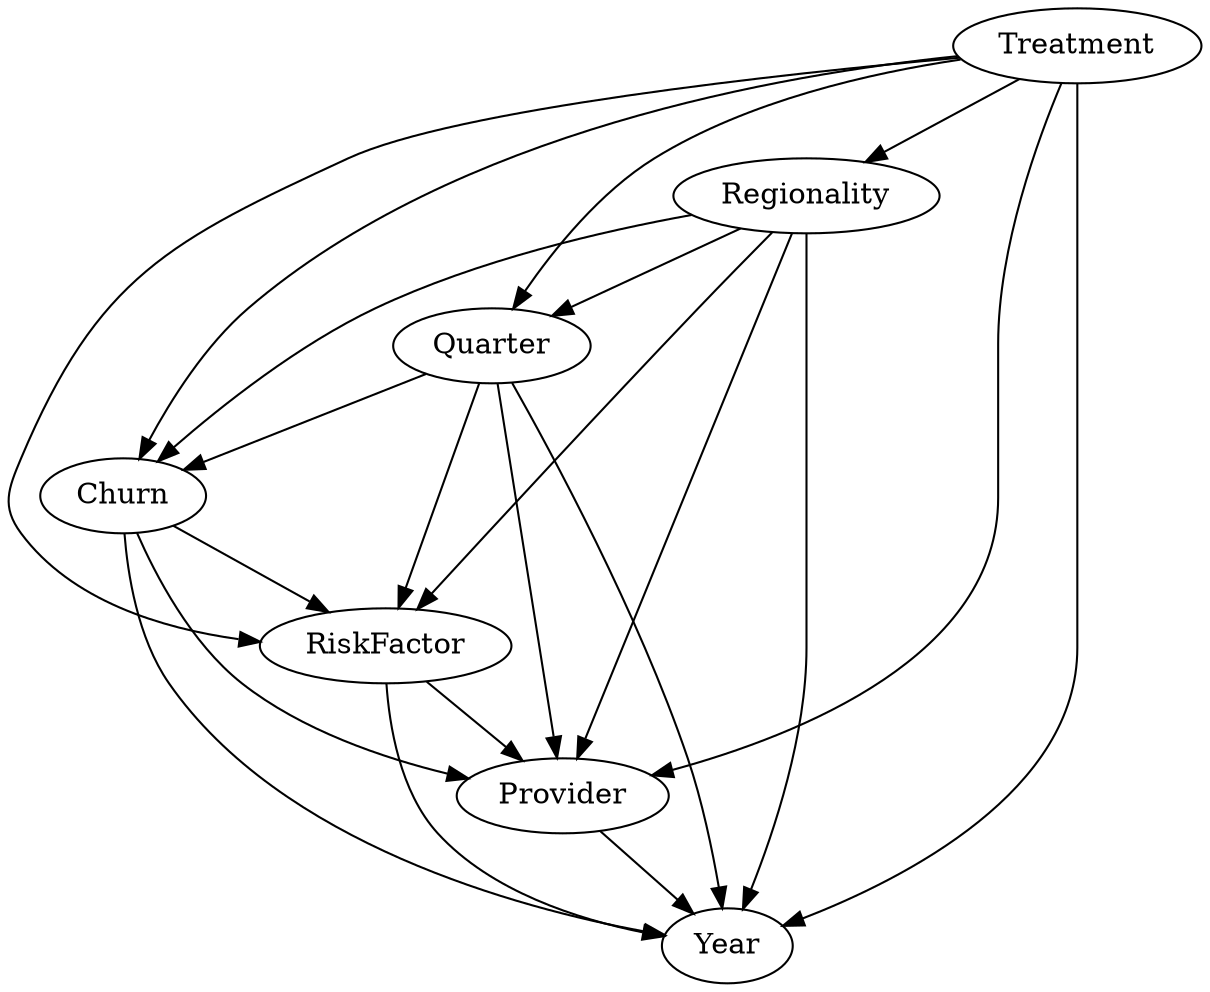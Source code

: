 strict digraph {
Year;
Provider;
Quarter;
RiskFactor;
Regionality;
Treatment;
Churn;
Provider -> Year [origin=learned, weight=11.946151321335083];
Quarter -> Year [origin=learned, weight=291.2322012381453];
Quarter -> Provider [origin=learned, weight=25.090347190640177];
Quarter -> RiskFactor [origin=learned, weight=18.219246752537217];
Quarter -> Churn [origin=learned, weight="-2.007977733488897"];
RiskFactor -> Year [origin=learned, weight=342.0931879616106];
RiskFactor -> Provider [origin=learned, weight="-23.051554786778908"];
Regionality -> Year [origin=learned, weight=276.3118508675914];
Regionality -> Provider [origin=learned, weight=16.361295488002412];
Regionality -> Quarter [origin=learned, weight=3.7022326974361888];
Regionality -> RiskFactor [origin=learned, weight=4.359333619484953];
Regionality -> Churn [origin=learned, weight="-0.8680446151507331"];
Treatment -> Year [origin=learned, weight=70.94906476407887];
Treatment -> Provider [origin=learned, weight="-4.686557328561737"];
Treatment -> Quarter [origin=learned, weight="-10.79923566470823"];
Treatment -> RiskFactor [origin=learned, weight="-6.2122042190623"];
Treatment -> Regionality [origin=learned, weight=7.672999369772012];
Treatment -> Churn [origin=learned, weight=4.35131110686202];
Churn -> Year [origin=learned, weight=171.74048672961422];
Churn -> Provider [origin=learned, weight=4.44451892371625];
Churn -> RiskFactor [origin=learned, weight="-0.8348365309567357"];
}
